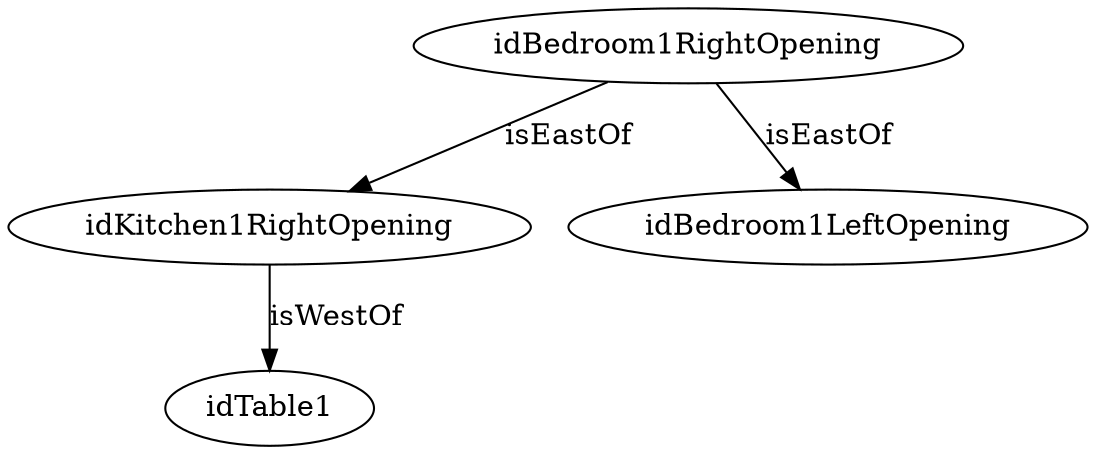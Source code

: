 strict digraph  {
idBedroom1RightOpening [node_type=entity_node, root=root];
idKitchen1RightOpening;
idBedroom1LeftOpening;
idTable1;
idBedroom1RightOpening -> idKitchen1RightOpening  [edge_type=relationship, label=isEastOf];
idBedroom1RightOpening -> idBedroom1LeftOpening  [edge_type=relationship, label=isEastOf];
idKitchen1RightOpening -> idTable1  [edge_type=relationship, label=isWestOf];
}
